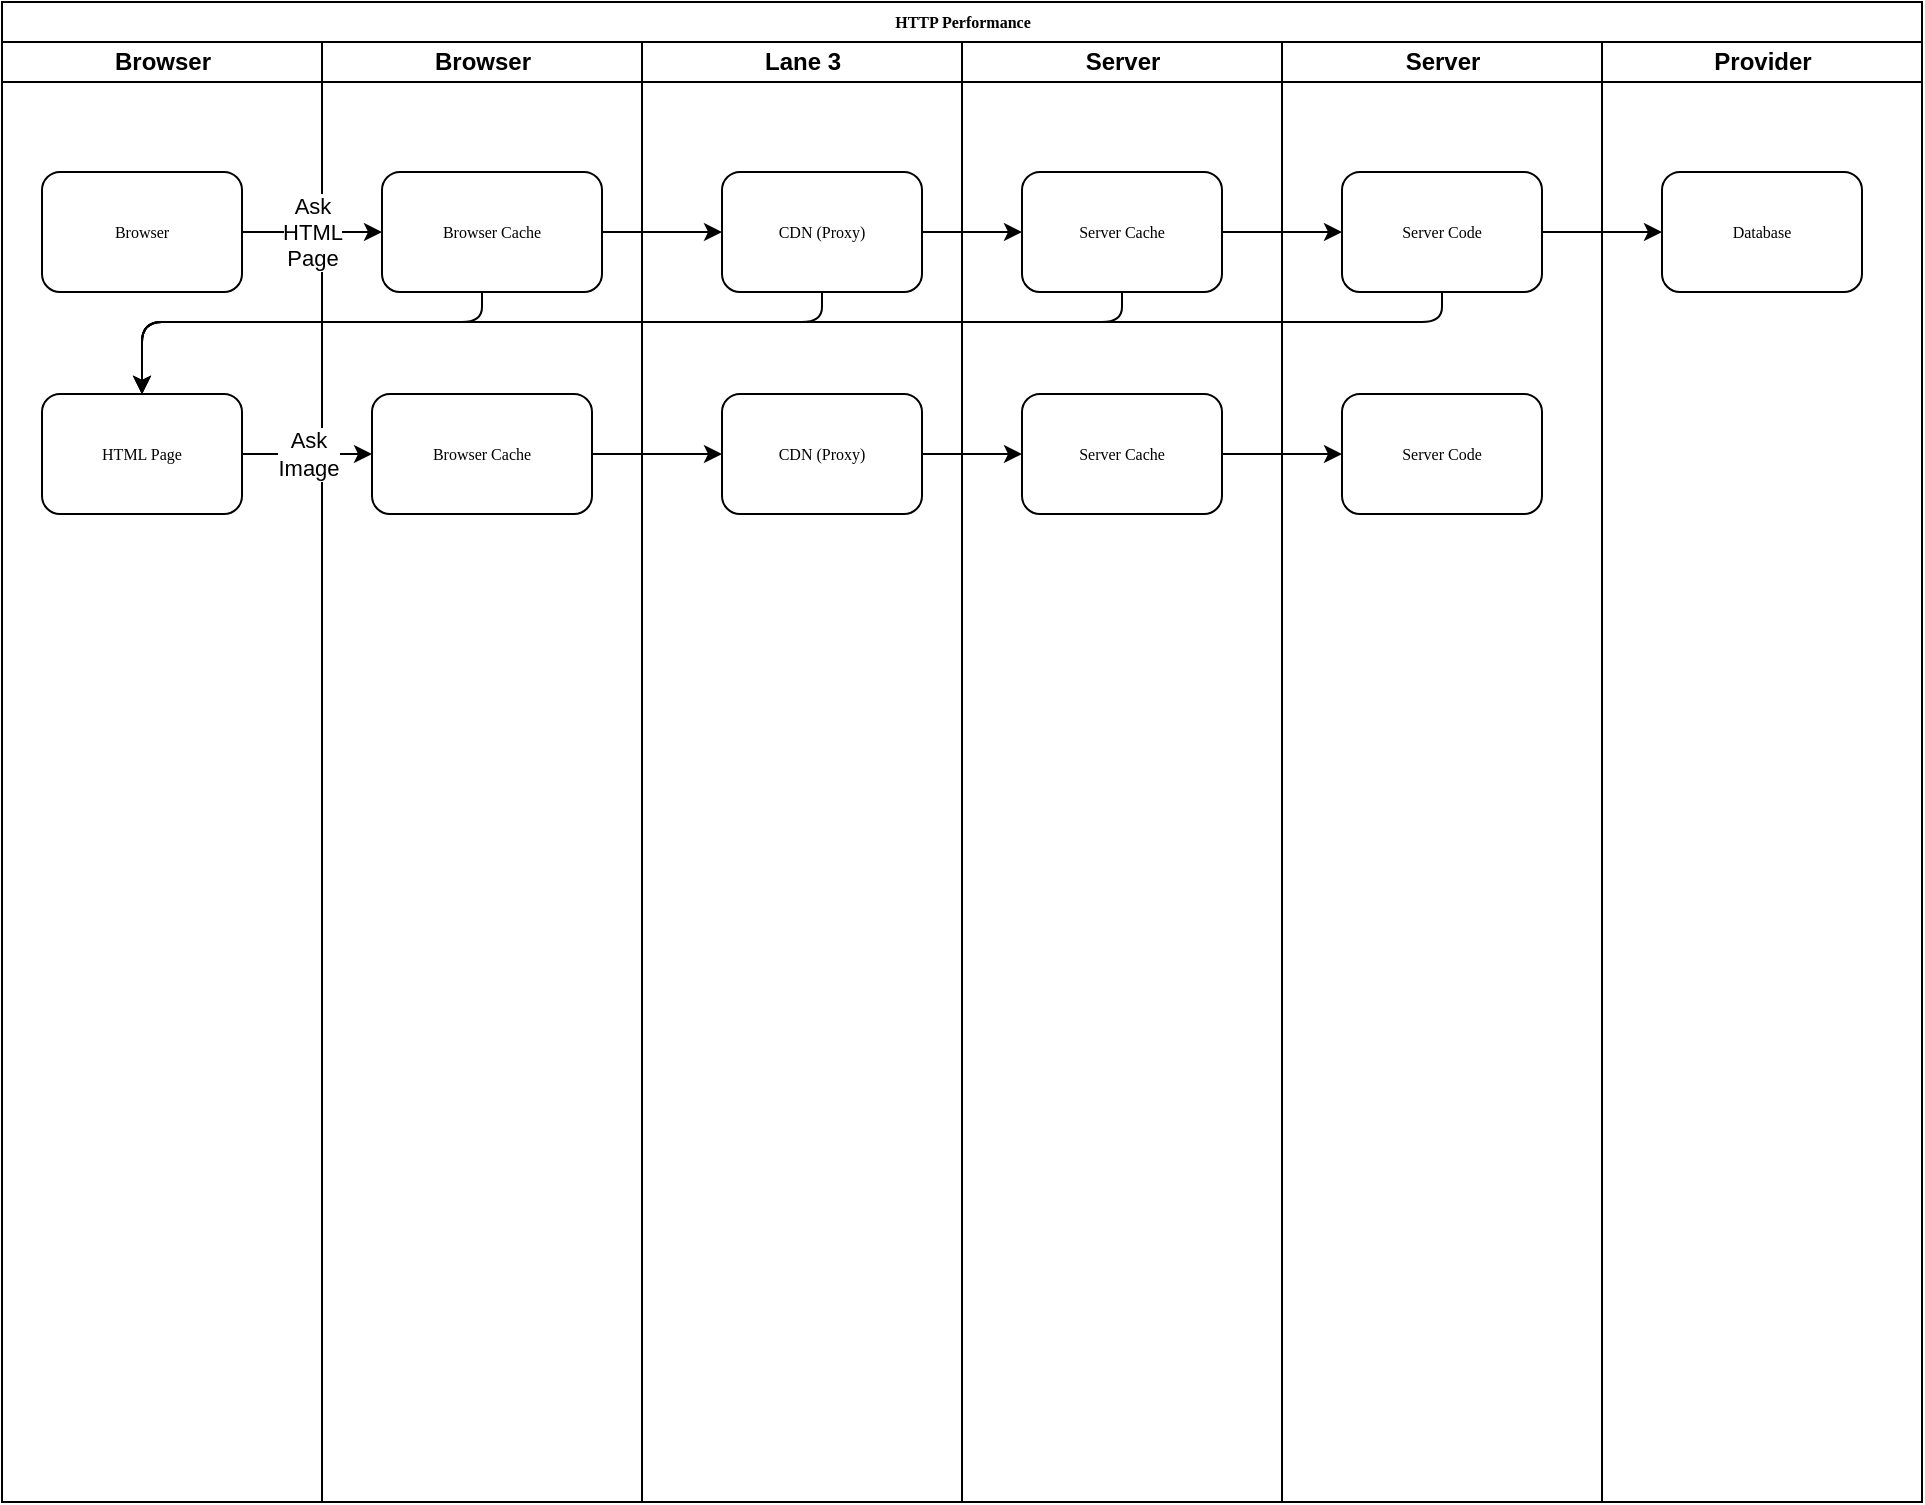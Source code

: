 <mxfile version="24.0.2" type="github">
  <diagram name="Page-1" id="74e2e168-ea6b-b213-b513-2b3c1d86103e">
    <mxGraphModel dx="1562" dy="845" grid="1" gridSize="10" guides="1" tooltips="1" connect="1" arrows="1" fold="1" page="1" pageScale="1" pageWidth="1100" pageHeight="850" background="none" math="0" shadow="0">
      <root>
        <mxCell id="0" />
        <mxCell id="1" parent="0" />
        <mxCell id="77e6c97f196da883-1" value="HTTP Performance" style="swimlane;html=1;childLayout=stackLayout;startSize=20;rounded=0;shadow=0;labelBackgroundColor=none;strokeWidth=1;fontFamily=Verdana;fontSize=8;align=center;" parent="1" vertex="1">
          <mxGeometry x="70" y="40" width="960" height="750" as="geometry" />
        </mxCell>
        <mxCell id="77e6c97f196da883-2" value="Browser" style="swimlane;html=1;startSize=20;" parent="77e6c97f196da883-1" vertex="1">
          <mxGeometry y="20" width="160" height="730" as="geometry" />
        </mxCell>
        <mxCell id="77e6c97f196da883-8" value="Browser" style="rounded=1;whiteSpace=wrap;html=1;shadow=0;labelBackgroundColor=none;strokeWidth=1;fontFamily=Verdana;fontSize=8;align=center;" parent="77e6c97f196da883-2" vertex="1">
          <mxGeometry x="20" y="65" width="100" height="60" as="geometry" />
        </mxCell>
        <mxCell id="77e6c97f196da883-9" value="HTML Page" style="rounded=1;whiteSpace=wrap;html=1;shadow=0;labelBackgroundColor=none;strokeWidth=1;fontFamily=Verdana;fontSize=8;align=center;" parent="77e6c97f196da883-2" vertex="1">
          <mxGeometry x="20" y="176" width="100" height="60" as="geometry" />
        </mxCell>
        <mxCell id="77e6c97f196da883-27" style="edgeStyle=orthogonalEdgeStyle;rounded=1;html=1;labelBackgroundColor=none;startArrow=none;startFill=0;startSize=5;endArrow=classicThin;endFill=1;endSize=5;jettySize=auto;orthogonalLoop=1;strokeWidth=1;fontFamily=Verdana;fontSize=8" parent="77e6c97f196da883-1" source="77e6c97f196da883-11" target="77e6c97f196da883-9" edge="1">
          <mxGeometry relative="1" as="geometry">
            <Array as="points">
              <mxPoint x="240" y="160" />
              <mxPoint x="70" y="160" />
            </Array>
          </mxGeometry>
        </mxCell>
        <mxCell id="77e6c97f196da883-3" value="Browser" style="swimlane;html=1;startSize=20;" parent="77e6c97f196da883-1" vertex="1">
          <mxGeometry x="160" y="20" width="160" height="730" as="geometry" />
        </mxCell>
        <mxCell id="77e6c97f196da883-11" value="Browser Cache" style="rounded=1;whiteSpace=wrap;html=1;shadow=0;labelBackgroundColor=none;strokeWidth=1;fontFamily=Verdana;fontSize=8;align=center;" parent="77e6c97f196da883-3" vertex="1">
          <mxGeometry x="30" y="65" width="110" height="60" as="geometry" />
        </mxCell>
        <mxCell id="iOfbbKAdhU-g8TWxKi7c-27" value="Browser Cache" style="rounded=1;whiteSpace=wrap;html=1;shadow=0;labelBackgroundColor=none;strokeWidth=1;fontFamily=Verdana;fontSize=8;align=center;" vertex="1" parent="77e6c97f196da883-3">
          <mxGeometry x="25" y="176" width="110" height="60" as="geometry" />
        </mxCell>
        <mxCell id="77e6c97f196da883-4" value="Lane 3" style="swimlane;html=1;startSize=20;" parent="77e6c97f196da883-1" vertex="1">
          <mxGeometry x="320" y="20" width="160" height="730" as="geometry" />
        </mxCell>
        <mxCell id="iOfbbKAdhU-g8TWxKi7c-1" value="CDN (Proxy)" style="rounded=1;whiteSpace=wrap;html=1;shadow=0;labelBackgroundColor=none;strokeWidth=1;fontFamily=Verdana;fontSize=8;align=center;" vertex="1" parent="77e6c97f196da883-4">
          <mxGeometry x="40" y="65" width="100" height="60" as="geometry" />
        </mxCell>
        <mxCell id="iOfbbKAdhU-g8TWxKi7c-28" value="CDN (Proxy)" style="rounded=1;whiteSpace=wrap;html=1;shadow=0;labelBackgroundColor=none;strokeWidth=1;fontFamily=Verdana;fontSize=8;align=center;" vertex="1" parent="77e6c97f196da883-4">
          <mxGeometry x="40" y="176" width="100" height="60" as="geometry" />
        </mxCell>
        <mxCell id="77e6c97f196da883-5" value="Server" style="swimlane;html=1;startSize=20;" parent="77e6c97f196da883-1" vertex="1">
          <mxGeometry x="480" y="20" width="160" height="730" as="geometry" />
        </mxCell>
        <mxCell id="iOfbbKAdhU-g8TWxKi7c-7" value="Server Cache" style="rounded=1;whiteSpace=wrap;html=1;shadow=0;labelBackgroundColor=none;strokeWidth=1;fontFamily=Verdana;fontSize=8;align=center;" vertex="1" parent="77e6c97f196da883-5">
          <mxGeometry x="30" y="65" width="100" height="60" as="geometry" />
        </mxCell>
        <mxCell id="iOfbbKAdhU-g8TWxKi7c-29" value="Server Cache" style="rounded=1;whiteSpace=wrap;html=1;shadow=0;labelBackgroundColor=none;strokeWidth=1;fontFamily=Verdana;fontSize=8;align=center;" vertex="1" parent="77e6c97f196da883-5">
          <mxGeometry x="30" y="176" width="100" height="60" as="geometry" />
        </mxCell>
        <mxCell id="77e6c97f196da883-6" value="Server" style="swimlane;html=1;startSize=20;" parent="77e6c97f196da883-1" vertex="1">
          <mxGeometry x="640" y="20" width="160" height="730" as="geometry" />
        </mxCell>
        <mxCell id="iOfbbKAdhU-g8TWxKi7c-6" value="Server Code" style="rounded=1;whiteSpace=wrap;html=1;shadow=0;labelBackgroundColor=none;strokeWidth=1;fontFamily=Verdana;fontSize=8;align=center;" vertex="1" parent="77e6c97f196da883-6">
          <mxGeometry x="30" y="65" width="100" height="60" as="geometry" />
        </mxCell>
        <mxCell id="iOfbbKAdhU-g8TWxKi7c-31" value="Server Code" style="rounded=1;whiteSpace=wrap;html=1;shadow=0;labelBackgroundColor=none;strokeWidth=1;fontFamily=Verdana;fontSize=8;align=center;" vertex="1" parent="77e6c97f196da883-6">
          <mxGeometry x="30" y="176" width="100" height="60" as="geometry" />
        </mxCell>
        <mxCell id="77e6c97f196da883-7" value="Provider" style="swimlane;html=1;startSize=20;" parent="77e6c97f196da883-1" vertex="1">
          <mxGeometry x="800" y="20" width="160" height="730" as="geometry" />
        </mxCell>
        <mxCell id="iOfbbKAdhU-g8TWxKi7c-8" value="Database" style="rounded=1;whiteSpace=wrap;html=1;shadow=0;labelBackgroundColor=none;strokeWidth=1;fontFamily=Verdana;fontSize=8;align=center;" vertex="1" parent="77e6c97f196da883-7">
          <mxGeometry x="30" y="65" width="100" height="60" as="geometry" />
        </mxCell>
        <mxCell id="iOfbbKAdhU-g8TWxKi7c-3" style="edgeStyle=orthogonalEdgeStyle;rounded=0;orthogonalLoop=1;jettySize=auto;html=1;exitX=1;exitY=0.5;exitDx=0;exitDy=0;entryX=0;entryY=0.5;entryDx=0;entryDy=0;" edge="1" parent="77e6c97f196da883-1" source="77e6c97f196da883-11" target="iOfbbKAdhU-g8TWxKi7c-1">
          <mxGeometry relative="1" as="geometry" />
        </mxCell>
        <mxCell id="iOfbbKAdhU-g8TWxKi7c-5" style="rounded=1;orthogonalLoop=1;jettySize=auto;html=1;exitX=0.5;exitY=1;exitDx=0;exitDy=0;entryX=0.5;entryY=0;entryDx=0;entryDy=0;edgeStyle=orthogonalEdgeStyle;" edge="1" parent="77e6c97f196da883-1" source="iOfbbKAdhU-g8TWxKi7c-1" target="77e6c97f196da883-9">
          <mxGeometry relative="1" as="geometry">
            <Array as="points">
              <mxPoint x="410" y="160" />
              <mxPoint x="70" y="160" />
            </Array>
          </mxGeometry>
        </mxCell>
        <mxCell id="iOfbbKAdhU-g8TWxKi7c-10" style="edgeStyle=orthogonalEdgeStyle;rounded=0;orthogonalLoop=1;jettySize=auto;html=1;exitX=1;exitY=0.5;exitDx=0;exitDy=0;entryX=0;entryY=0.5;entryDx=0;entryDy=0;" edge="1" parent="77e6c97f196da883-1" source="iOfbbKAdhU-g8TWxKi7c-1" target="iOfbbKAdhU-g8TWxKi7c-7">
          <mxGeometry relative="1" as="geometry" />
        </mxCell>
        <mxCell id="iOfbbKAdhU-g8TWxKi7c-11" style="edgeStyle=orthogonalEdgeStyle;rounded=0;orthogonalLoop=1;jettySize=auto;html=1;exitX=1;exitY=0.5;exitDx=0;exitDy=0;entryX=0;entryY=0.5;entryDx=0;entryDy=0;" edge="1" parent="77e6c97f196da883-1" source="iOfbbKAdhU-g8TWxKi7c-7" target="iOfbbKAdhU-g8TWxKi7c-6">
          <mxGeometry relative="1" as="geometry" />
        </mxCell>
        <mxCell id="iOfbbKAdhU-g8TWxKi7c-12" style="edgeStyle=orthogonalEdgeStyle;rounded=0;orthogonalLoop=1;jettySize=auto;html=1;exitX=1;exitY=0.5;exitDx=0;exitDy=0;entryX=0;entryY=0.5;entryDx=0;entryDy=0;" edge="1" parent="77e6c97f196da883-1" source="iOfbbKAdhU-g8TWxKi7c-6" target="iOfbbKAdhU-g8TWxKi7c-8">
          <mxGeometry relative="1" as="geometry" />
        </mxCell>
        <mxCell id="iOfbbKAdhU-g8TWxKi7c-13" style="edgeStyle=orthogonalEdgeStyle;rounded=1;orthogonalLoop=1;jettySize=auto;html=1;exitX=0.5;exitY=1;exitDx=0;exitDy=0;curved=0;" edge="1" parent="77e6c97f196da883-1" source="iOfbbKAdhU-g8TWxKi7c-6" target="77e6c97f196da883-9">
          <mxGeometry relative="1" as="geometry">
            <Array as="points">
              <mxPoint x="720" y="160" />
              <mxPoint x="70" y="160" />
            </Array>
          </mxGeometry>
        </mxCell>
        <mxCell id="iOfbbKAdhU-g8TWxKi7c-14" style="edgeStyle=orthogonalEdgeStyle;rounded=1;orthogonalLoop=1;jettySize=auto;html=1;exitX=0.5;exitY=1;exitDx=0;exitDy=0;curved=0;" edge="1" parent="77e6c97f196da883-1" source="iOfbbKAdhU-g8TWxKi7c-7" target="77e6c97f196da883-9">
          <mxGeometry relative="1" as="geometry">
            <Array as="points">
              <mxPoint x="560" y="160" />
              <mxPoint x="70" y="160" />
            </Array>
          </mxGeometry>
        </mxCell>
        <mxCell id="iOfbbKAdhU-g8TWxKi7c-34" value="Ask&lt;br&gt;Image" style="edgeStyle=orthogonalEdgeStyle;rounded=0;orthogonalLoop=1;jettySize=auto;html=1;exitX=1;exitY=0.5;exitDx=0;exitDy=0;entryX=0;entryY=0.5;entryDx=0;entryDy=0;" edge="1" parent="77e6c97f196da883-1" source="77e6c97f196da883-9" target="iOfbbKAdhU-g8TWxKi7c-27">
          <mxGeometry relative="1" as="geometry" />
        </mxCell>
        <mxCell id="iOfbbKAdhU-g8TWxKi7c-35" style="edgeStyle=orthogonalEdgeStyle;rounded=0;orthogonalLoop=1;jettySize=auto;html=1;exitX=1;exitY=0.5;exitDx=0;exitDy=0;entryX=0;entryY=0.5;entryDx=0;entryDy=0;" edge="1" parent="77e6c97f196da883-1" source="iOfbbKAdhU-g8TWxKi7c-27" target="iOfbbKAdhU-g8TWxKi7c-28">
          <mxGeometry relative="1" as="geometry" />
        </mxCell>
        <mxCell id="iOfbbKAdhU-g8TWxKi7c-36" style="edgeStyle=orthogonalEdgeStyle;rounded=0;orthogonalLoop=1;jettySize=auto;html=1;exitX=1;exitY=0.5;exitDx=0;exitDy=0;entryX=0;entryY=0.5;entryDx=0;entryDy=0;" edge="1" parent="77e6c97f196da883-1" source="iOfbbKAdhU-g8TWxKi7c-28" target="iOfbbKAdhU-g8TWxKi7c-29">
          <mxGeometry relative="1" as="geometry" />
        </mxCell>
        <mxCell id="iOfbbKAdhU-g8TWxKi7c-37" style="edgeStyle=orthogonalEdgeStyle;rounded=0;orthogonalLoop=1;jettySize=auto;html=1;exitX=1;exitY=0.5;exitDx=0;exitDy=0;entryX=0;entryY=0.5;entryDx=0;entryDy=0;" edge="1" parent="77e6c97f196da883-1" source="iOfbbKAdhU-g8TWxKi7c-29" target="iOfbbKAdhU-g8TWxKi7c-31">
          <mxGeometry relative="1" as="geometry" />
        </mxCell>
        <mxCell id="iOfbbKAdhU-g8TWxKi7c-39" value="Ask &lt;br&gt;HTML &lt;br&gt;Page" style="edgeStyle=orthogonalEdgeStyle;rounded=0;orthogonalLoop=1;jettySize=auto;html=1;exitX=1;exitY=0.5;exitDx=0;exitDy=0;entryX=0;entryY=0.5;entryDx=0;entryDy=0;" edge="1" parent="77e6c97f196da883-1" source="77e6c97f196da883-8" target="77e6c97f196da883-11">
          <mxGeometry relative="1" as="geometry" />
        </mxCell>
      </root>
    </mxGraphModel>
  </diagram>
</mxfile>
